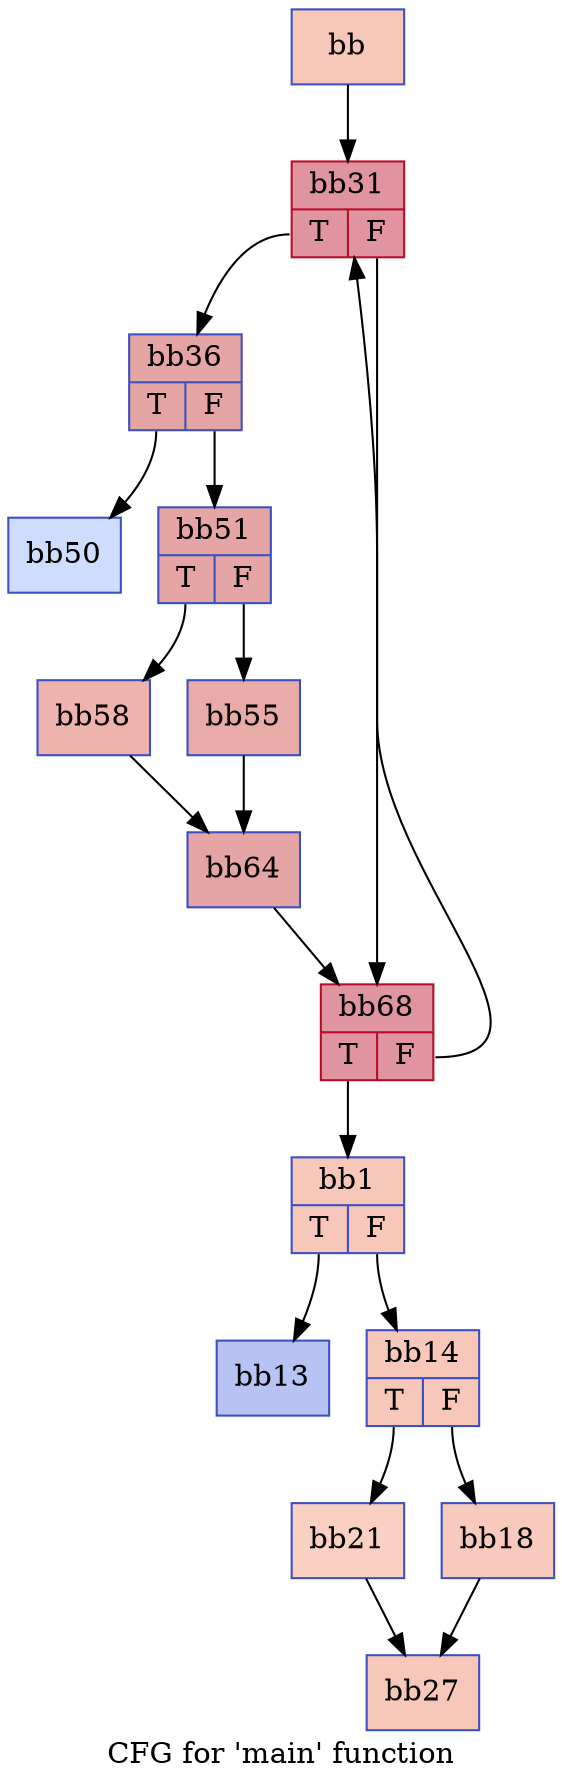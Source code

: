 digraph "CFG for 'main' function" {
	label="CFG for 'main' function";

	Node0x6f5c070 [shape=record,color="#3d50c3ff", style=filled, fillcolor="#ec7f6370",label="{bb}"];
	Node0x6f5c070 -> Node0x6f5c200;
	Node0x6f5c2e0 [shape=record,color="#3d50c3ff", style=filled, fillcolor="#ec7f6370",label="{bb1|{<s0>T|<s1>F}}"];
	Node0x6f5c2e0:s0 -> Node0x6f5dad0;
	Node0x6f5c2e0:s1 -> Node0x6f5dba0;
	Node0x6f5dad0 [shape=record,color="#3d50c3ff", style=filled, fillcolor="#5b7ae570",label="{bb13}"];
	Node0x6f5dba0 [shape=record,color="#3d50c3ff", style=filled, fillcolor="#ec7f6370",label="{bb14|{<s0>T|<s1>F}}"];
	Node0x6f5dba0:s0 -> Node0x6f5e310;
	Node0x6f5dba0:s1 -> Node0x6f5e380;
	Node0x6f5e380 [shape=record,color="#3d50c3ff", style=filled, fillcolor="#ef886b70",label="{bb18}"];
	Node0x6f5e380 -> Node0x6f5e730;
	Node0x6f5e310 [shape=record,color="#3d50c3ff", style=filled, fillcolor="#f3947570",label="{bb21}"];
	Node0x6f5e310 -> Node0x6f5e730;
	Node0x6f5e730 [shape=record,color="#3d50c3ff", style=filled, fillcolor="#ec7f6370",label="{bb27}"];
	Node0x6f5c200 [shape=record,color="#b70d28ff", style=filled, fillcolor="#b70d2870",label="{bb31|{<s0>T|<s1>F}}"];
	Node0x6f5c200:s0 -> Node0x6f60a40;
	Node0x6f5c200:s1 -> Node0x6f5fe30;
	Node0x6f60a40 [shape=record,color="#3d50c3ff", style=filled, fillcolor="#c5333470",label="{bb36|{<s0>T|<s1>F}}"];
	Node0x6f60a40:s0 -> Node0x6f62040;
	Node0x6f60a40:s1 -> Node0x6f620b0;
	Node0x6f62040 [shape=record,color="#3d50c3ff", style=filled, fillcolor="#8fb1fe70",label="{bb50}"];
	Node0x6f620b0 [shape=record,color="#3d50c3ff", style=filled, fillcolor="#c5333470",label="{bb51|{<s0>T|<s1>F}}"];
	Node0x6f620b0:s0 -> Node0x6f62c00;
	Node0x6f620b0:s1 -> Node0x6f62c70;
	Node0x6f62c70 [shape=record,color="#3d50c3ff", style=filled, fillcolor="#cc403a70",label="{bb55}"];
	Node0x6f62c70 -> Node0x6f63450;
	Node0x6f62c00 [shape=record,color="#3d50c3ff", style=filled, fillcolor="#d6524470",label="{bb58}"];
	Node0x6f62c00 -> Node0x6f63450;
	Node0x6f63450 [shape=record,color="#3d50c3ff", style=filled, fillcolor="#c5333470",label="{bb64}"];
	Node0x6f63450 -> Node0x6f5fe30;
	Node0x6f5fe30 [shape=record,color="#b70d28ff", style=filled, fillcolor="#b70d2870",label="{bb68|{<s0>T|<s1>F}}"];
	Node0x6f5fe30:s0 -> Node0x6f5c2e0;
	Node0x6f5fe30:s1 -> Node0x6f5c200;
}
